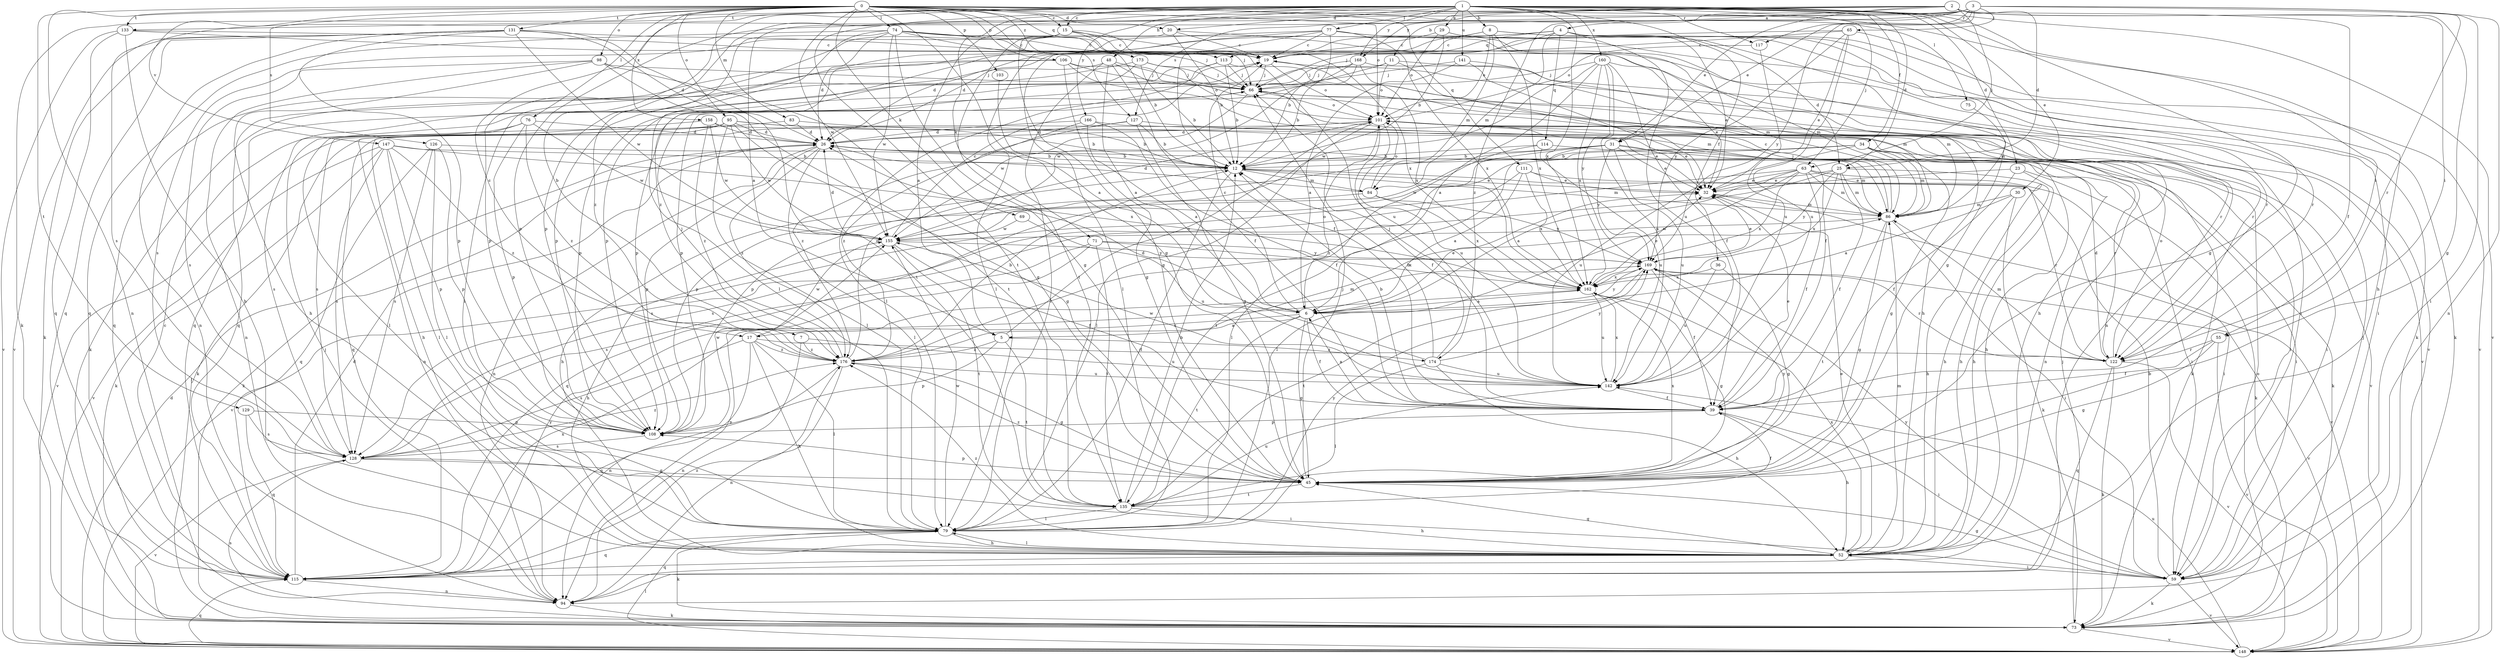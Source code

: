 strict digraph  {
0;
1;
2;
3;
4;
5;
6;
7;
8;
11;
12;
15;
17;
19;
20;
23;
25;
26;
29;
30;
31;
32;
34;
36;
39;
45;
48;
52;
55;
59;
63;
65;
66;
69;
71;
73;
74;
75;
76;
77;
79;
83;
84;
86;
94;
95;
98;
101;
103;
106;
108;
111;
113;
114;
115;
117;
122;
126;
127;
128;
129;
131;
133;
135;
141;
142;
147;
148;
155;
158;
160;
162;
166;
168;
169;
173;
174;
176;
0 -> 15  [label=c];
0 -> 20  [label=d];
0 -> 45  [label=g];
0 -> 55  [label=i];
0 -> 69  [label=k];
0 -> 74  [label=l];
0 -> 75  [label=l];
0 -> 76  [label=l];
0 -> 83  [label=m];
0 -> 94  [label=n];
0 -> 95  [label=o];
0 -> 98  [label=o];
0 -> 101  [label=o];
0 -> 103  [label=p];
0 -> 106  [label=p];
0 -> 111  [label=q];
0 -> 113  [label=q];
0 -> 126  [label=s];
0 -> 127  [label=s];
0 -> 129  [label=t];
0 -> 131  [label=t];
0 -> 133  [label=t];
0 -> 147  [label=v];
0 -> 155  [label=w];
0 -> 158  [label=x];
0 -> 173  [label=z];
1 -> 7  [label=b];
1 -> 8  [label=b];
1 -> 15  [label=c];
1 -> 17  [label=c];
1 -> 20  [label=d];
1 -> 23  [label=d];
1 -> 25  [label=d];
1 -> 29  [label=e];
1 -> 30  [label=e];
1 -> 34  [label=f];
1 -> 36  [label=f];
1 -> 45  [label=g];
1 -> 48  [label=h];
1 -> 52  [label=h];
1 -> 63  [label=j];
1 -> 71  [label=k];
1 -> 73  [label=k];
1 -> 77  [label=l];
1 -> 117  [label=r];
1 -> 133  [label=t];
1 -> 135  [label=t];
1 -> 141  [label=u];
1 -> 148  [label=v];
1 -> 160  [label=x];
1 -> 162  [label=x];
1 -> 166  [label=y];
1 -> 168  [label=y];
2 -> 4  [label=a];
2 -> 5  [label=a];
2 -> 25  [label=d];
2 -> 31  [label=e];
2 -> 39  [label=f];
2 -> 45  [label=g];
2 -> 55  [label=i];
2 -> 63  [label=j];
2 -> 108  [label=p];
2 -> 127  [label=s];
2 -> 128  [label=s];
3 -> 5  [label=a];
3 -> 11  [label=b];
3 -> 31  [label=e];
3 -> 59  [label=i];
3 -> 65  [label=j];
3 -> 94  [label=n];
3 -> 108  [label=p];
3 -> 117  [label=r];
3 -> 122  [label=r];
3 -> 168  [label=y];
3 -> 169  [label=y];
3 -> 174  [label=z];
4 -> 25  [label=d];
4 -> 26  [label=d];
4 -> 32  [label=e];
4 -> 66  [label=j];
4 -> 84  [label=m];
4 -> 108  [label=p];
4 -> 113  [label=q];
4 -> 114  [label=q];
4 -> 142  [label=u];
4 -> 148  [label=v];
5 -> 101  [label=o];
5 -> 108  [label=p];
5 -> 135  [label=t];
5 -> 174  [label=z];
5 -> 176  [label=z];
6 -> 5  [label=a];
6 -> 17  [label=c];
6 -> 19  [label=c];
6 -> 32  [label=e];
6 -> 39  [label=f];
6 -> 45  [label=g];
6 -> 101  [label=o];
6 -> 135  [label=t];
6 -> 169  [label=y];
7 -> 94  [label=n];
7 -> 142  [label=u];
7 -> 176  [label=z];
8 -> 19  [label=c];
8 -> 73  [label=k];
8 -> 79  [label=l];
8 -> 84  [label=m];
8 -> 101  [label=o];
8 -> 122  [label=r];
8 -> 162  [label=x];
11 -> 39  [label=f];
11 -> 66  [label=j];
11 -> 101  [label=o];
11 -> 108  [label=p];
11 -> 148  [label=v];
12 -> 32  [label=e];
12 -> 52  [label=h];
12 -> 79  [label=l];
12 -> 84  [label=m];
12 -> 86  [label=m];
15 -> 19  [label=c];
15 -> 45  [label=g];
15 -> 86  [label=m];
15 -> 108  [label=p];
15 -> 128  [label=s];
15 -> 135  [label=t];
15 -> 142  [label=u];
15 -> 162  [label=x];
17 -> 52  [label=h];
17 -> 79  [label=l];
17 -> 94  [label=n];
17 -> 122  [label=r];
17 -> 128  [label=s];
17 -> 155  [label=w];
17 -> 176  [label=z];
19 -> 66  [label=j];
19 -> 101  [label=o];
19 -> 122  [label=r];
20 -> 12  [label=b];
20 -> 19  [label=c];
20 -> 86  [label=m];
20 -> 108  [label=p];
23 -> 32  [label=e];
23 -> 39  [label=f];
23 -> 52  [label=h];
23 -> 73  [label=k];
25 -> 32  [label=e];
25 -> 39  [label=f];
25 -> 52  [label=h];
25 -> 86  [label=m];
25 -> 128  [label=s];
25 -> 162  [label=x];
25 -> 169  [label=y];
26 -> 12  [label=b];
26 -> 59  [label=i];
26 -> 73  [label=k];
26 -> 79  [label=l];
26 -> 94  [label=n];
26 -> 108  [label=p];
26 -> 176  [label=z];
29 -> 12  [label=b];
29 -> 19  [label=c];
29 -> 45  [label=g];
29 -> 59  [label=i];
29 -> 101  [label=o];
30 -> 6  [label=a];
30 -> 52  [label=h];
30 -> 73  [label=k];
30 -> 86  [label=m];
31 -> 12  [label=b];
31 -> 32  [label=e];
31 -> 59  [label=i];
31 -> 86  [label=m];
31 -> 108  [label=p];
31 -> 135  [label=t];
31 -> 142  [label=u];
31 -> 155  [label=w];
31 -> 169  [label=y];
32 -> 86  [label=m];
32 -> 148  [label=v];
34 -> 12  [label=b];
34 -> 45  [label=g];
34 -> 73  [label=k];
34 -> 86  [label=m];
34 -> 108  [label=p];
34 -> 122  [label=r];
34 -> 142  [label=u];
34 -> 176  [label=z];
36 -> 45  [label=g];
36 -> 142  [label=u];
36 -> 162  [label=x];
39 -> 6  [label=a];
39 -> 12  [label=b];
39 -> 32  [label=e];
39 -> 52  [label=h];
39 -> 59  [label=i];
39 -> 108  [label=p];
45 -> 66  [label=j];
45 -> 108  [label=p];
45 -> 135  [label=t];
45 -> 162  [label=x];
45 -> 169  [label=y];
45 -> 176  [label=z];
48 -> 6  [label=a];
48 -> 39  [label=f];
48 -> 66  [label=j];
48 -> 79  [label=l];
48 -> 86  [label=m];
48 -> 115  [label=q];
52 -> 32  [label=e];
52 -> 45  [label=g];
52 -> 59  [label=i];
52 -> 79  [label=l];
52 -> 86  [label=m];
52 -> 115  [label=q];
52 -> 162  [label=x];
52 -> 176  [label=z];
55 -> 39  [label=f];
55 -> 45  [label=g];
55 -> 122  [label=r];
55 -> 148  [label=v];
59 -> 12  [label=b];
59 -> 45  [label=g];
59 -> 66  [label=j];
59 -> 73  [label=k];
59 -> 148  [label=v];
59 -> 169  [label=y];
63 -> 6  [label=a];
63 -> 32  [label=e];
63 -> 39  [label=f];
63 -> 52  [label=h];
63 -> 59  [label=i];
63 -> 79  [label=l];
63 -> 86  [label=m];
63 -> 128  [label=s];
63 -> 162  [label=x];
65 -> 19  [label=c];
65 -> 26  [label=d];
65 -> 32  [label=e];
65 -> 73  [label=k];
65 -> 142  [label=u];
65 -> 169  [label=y];
66 -> 101  [label=o];
66 -> 155  [label=w];
69 -> 142  [label=u];
69 -> 155  [label=w];
71 -> 94  [label=n];
71 -> 128  [label=s];
71 -> 135  [label=t];
71 -> 162  [label=x];
71 -> 169  [label=y];
73 -> 66  [label=j];
73 -> 101  [label=o];
73 -> 128  [label=s];
73 -> 148  [label=v];
74 -> 12  [label=b];
74 -> 19  [label=c];
74 -> 26  [label=d];
74 -> 45  [label=g];
74 -> 59  [label=i];
74 -> 66  [label=j];
74 -> 79  [label=l];
74 -> 115  [label=q];
74 -> 122  [label=r];
74 -> 155  [label=w];
74 -> 176  [label=z];
75 -> 86  [label=m];
76 -> 26  [label=d];
76 -> 79  [label=l];
76 -> 108  [label=p];
76 -> 128  [label=s];
76 -> 155  [label=w];
76 -> 176  [label=z];
77 -> 12  [label=b];
77 -> 19  [label=c];
77 -> 39  [label=f];
77 -> 79  [label=l];
77 -> 94  [label=n];
77 -> 148  [label=v];
77 -> 162  [label=x];
77 -> 176  [label=z];
79 -> 52  [label=h];
79 -> 73  [label=k];
79 -> 115  [label=q];
79 -> 155  [label=w];
79 -> 169  [label=y];
83 -> 12  [label=b];
83 -> 26  [label=d];
83 -> 73  [label=k];
84 -> 26  [label=d];
84 -> 101  [label=o];
84 -> 115  [label=q];
84 -> 162  [label=x];
84 -> 169  [label=y];
86 -> 19  [label=c];
86 -> 45  [label=g];
86 -> 59  [label=i];
86 -> 66  [label=j];
86 -> 135  [label=t];
86 -> 155  [label=w];
94 -> 66  [label=j];
94 -> 73  [label=k];
95 -> 12  [label=b];
95 -> 26  [label=d];
95 -> 32  [label=e];
95 -> 45  [label=g];
95 -> 52  [label=h];
95 -> 79  [label=l];
95 -> 94  [label=n];
95 -> 148  [label=v];
95 -> 155  [label=w];
98 -> 45  [label=g];
98 -> 52  [label=h];
98 -> 66  [label=j];
98 -> 94  [label=n];
98 -> 128  [label=s];
98 -> 135  [label=t];
101 -> 26  [label=d];
101 -> 39  [label=f];
101 -> 59  [label=i];
101 -> 73  [label=k];
101 -> 79  [label=l];
101 -> 115  [label=q];
101 -> 142  [label=u];
101 -> 148  [label=v];
103 -> 6  [label=a];
106 -> 45  [label=g];
106 -> 66  [label=j];
106 -> 79  [label=l];
106 -> 86  [label=m];
106 -> 115  [label=q];
106 -> 122  [label=r];
108 -> 128  [label=s];
108 -> 155  [label=w];
111 -> 6  [label=a];
111 -> 32  [label=e];
111 -> 122  [label=r];
111 -> 148  [label=v];
111 -> 162  [label=x];
113 -> 12  [label=b];
113 -> 52  [label=h];
113 -> 66  [label=j];
113 -> 79  [label=l];
113 -> 115  [label=q];
114 -> 12  [label=b];
114 -> 52  [label=h];
114 -> 79  [label=l];
114 -> 142  [label=u];
115 -> 19  [label=c];
115 -> 26  [label=d];
115 -> 94  [label=n];
115 -> 162  [label=x];
115 -> 169  [label=y];
115 -> 176  [label=z];
117 -> 101  [label=o];
117 -> 142  [label=u];
122 -> 26  [label=d];
122 -> 73  [label=k];
122 -> 86  [label=m];
122 -> 101  [label=o];
122 -> 115  [label=q];
122 -> 148  [label=v];
126 -> 12  [label=b];
126 -> 79  [label=l];
126 -> 108  [label=p];
126 -> 115  [label=q];
126 -> 128  [label=s];
127 -> 12  [label=b];
127 -> 26  [label=d];
127 -> 45  [label=g];
127 -> 94  [label=n];
127 -> 176  [label=z];
128 -> 45  [label=g];
128 -> 59  [label=i];
128 -> 148  [label=v];
128 -> 176  [label=z];
129 -> 108  [label=p];
129 -> 115  [label=q];
129 -> 128  [label=s];
131 -> 19  [label=c];
131 -> 26  [label=d];
131 -> 73  [label=k];
131 -> 94  [label=n];
131 -> 108  [label=p];
131 -> 115  [label=q];
131 -> 135  [label=t];
131 -> 148  [label=v];
131 -> 155  [label=w];
133 -> 19  [label=c];
133 -> 52  [label=h];
133 -> 66  [label=j];
133 -> 115  [label=q];
133 -> 148  [label=v];
135 -> 12  [label=b];
135 -> 39  [label=f];
135 -> 52  [label=h];
135 -> 79  [label=l];
135 -> 142  [label=u];
141 -> 6  [label=a];
141 -> 32  [label=e];
141 -> 52  [label=h];
141 -> 66  [label=j];
142 -> 39  [label=f];
142 -> 155  [label=w];
142 -> 162  [label=x];
147 -> 12  [label=b];
147 -> 73  [label=k];
147 -> 79  [label=l];
147 -> 108  [label=p];
147 -> 128  [label=s];
147 -> 148  [label=v];
147 -> 162  [label=x];
147 -> 176  [label=z];
148 -> 26  [label=d];
148 -> 79  [label=l];
148 -> 115  [label=q];
148 -> 142  [label=u];
155 -> 19  [label=c];
155 -> 26  [label=d];
155 -> 39  [label=f];
155 -> 52  [label=h];
155 -> 135  [label=t];
155 -> 169  [label=y];
158 -> 26  [label=d];
158 -> 59  [label=i];
158 -> 128  [label=s];
158 -> 155  [label=w];
158 -> 176  [label=z];
160 -> 6  [label=a];
160 -> 32  [label=e];
160 -> 39  [label=f];
160 -> 66  [label=j];
160 -> 142  [label=u];
160 -> 155  [label=w];
160 -> 162  [label=x];
160 -> 169  [label=y];
162 -> 6  [label=a];
162 -> 32  [label=e];
162 -> 45  [label=g];
162 -> 142  [label=u];
166 -> 6  [label=a];
166 -> 26  [label=d];
166 -> 32  [label=e];
166 -> 39  [label=f];
166 -> 176  [label=z];
168 -> 12  [label=b];
168 -> 66  [label=j];
168 -> 86  [label=m];
168 -> 108  [label=p];
168 -> 155  [label=w];
168 -> 162  [label=x];
169 -> 32  [label=e];
169 -> 39  [label=f];
169 -> 122  [label=r];
169 -> 135  [label=t];
169 -> 148  [label=v];
169 -> 162  [label=x];
173 -> 12  [label=b];
173 -> 66  [label=j];
173 -> 73  [label=k];
173 -> 101  [label=o];
173 -> 108  [label=p];
174 -> 12  [label=b];
174 -> 26  [label=d];
174 -> 52  [label=h];
174 -> 66  [label=j];
174 -> 79  [label=l];
174 -> 142  [label=u];
174 -> 169  [label=y];
176 -> 12  [label=b];
176 -> 45  [label=g];
176 -> 66  [label=j];
176 -> 86  [label=m];
176 -> 94  [label=n];
176 -> 101  [label=o];
176 -> 115  [label=q];
176 -> 142  [label=u];
}

